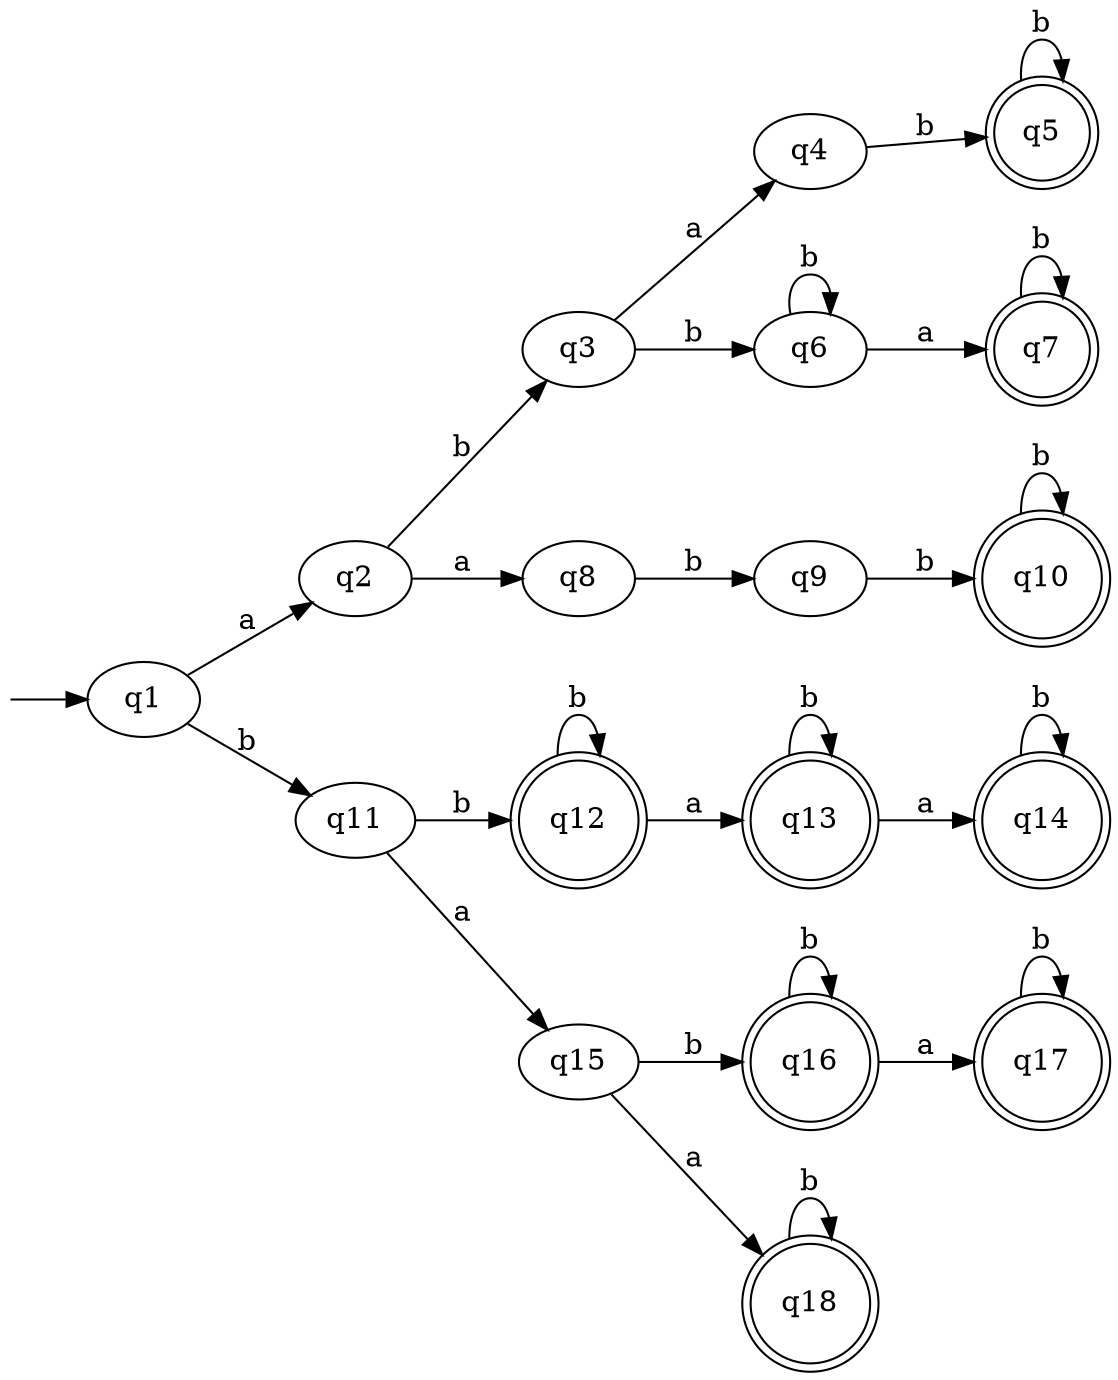 // The Round Table
digraph "1-2" {
	rankdir="LR";
	 S [label= "", shape=none,height=.0,width=.0]
	n1 [label=q1]
	n2 [label=q2]
	n3 [label=q3]
	n4 [label=q4]
	n5 [label=q5 , shape=doublecircle]
	n6 [label=q6]
	n7 [label=q7 , shape=doublecircle]
	n8 [label=q8]
	n9 [label=q9]
	n10 [label=q10 , shape=doublecircle]
	n11 [label=q11]
	n12 [label=q12 , shape=doublecircle]
	n13 [label=q13 , shape=doublecircle]
	n14 [label=q14 , shape=doublecircle]
	n15 [label=q15]
	n16 [label=q16 , shape=doublecircle]
	n17 [label=q17 , shape=doublecircle]
	n18 [label=q18 , shape=doublecircle]
	S -> n1
	n1 -> n2 [ label="a" ];
	n1 -> n11 [ label="b" ];
	n2 -> n3 [ label="b" ];
	n2 -> n8 [ label="a" ];
	n3 -> n4 [ label="a" ];
	n3 -> n6 [ label="b" ];
	n4 -> n5 [ label="b" ];
	n5 -> n5 [ label="b" ];
	n6 -> n6 [ label="b" ];
	n6 -> n7 [ label="a" ];
	n7 -> n7 [ label="b" ];
	n8 -> n9 [ label="b" ];
	n9 -> n10 [ label="b" ];
	n10 -> n10 [ label="b" ];
	n11 -> n12 [ label="b" ];
	n11 -> n15 [ label="a" ];
	n12 -> n12 [ label="b" ];
	n12 -> n13 [ label="a" ];
	n13 -> n13 [ label="b" ];
	n13 -> n14 [ label="a" ];
	n14 -> n14 [ label="b" ];
	n15 -> n16 [ label="b" ];
	n15 -> n18 [ label="a" ];
	n16 -> n16 [ label="b" ];
	n16 -> n17 [ label="a" ];
	n17 -> n17 [ label="b" ];
	n18 -> n18 [ label="b" ];
}
